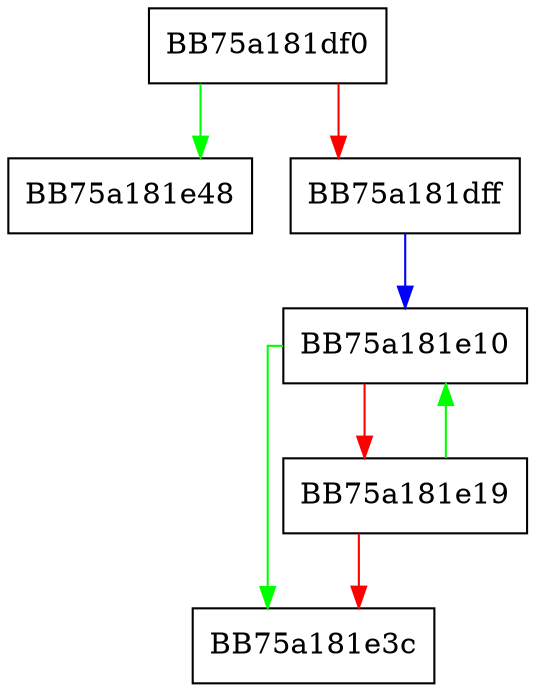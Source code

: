 digraph CRCLowerStringExA {
  node [shape="box"];
  graph [splines=ortho];
  BB75a181df0 -> BB75a181e48 [color="green"];
  BB75a181df0 -> BB75a181dff [color="red"];
  BB75a181dff -> BB75a181e10 [color="blue"];
  BB75a181e10 -> BB75a181e3c [color="green"];
  BB75a181e10 -> BB75a181e19 [color="red"];
  BB75a181e19 -> BB75a181e10 [color="green"];
  BB75a181e19 -> BB75a181e3c [color="red"];
}